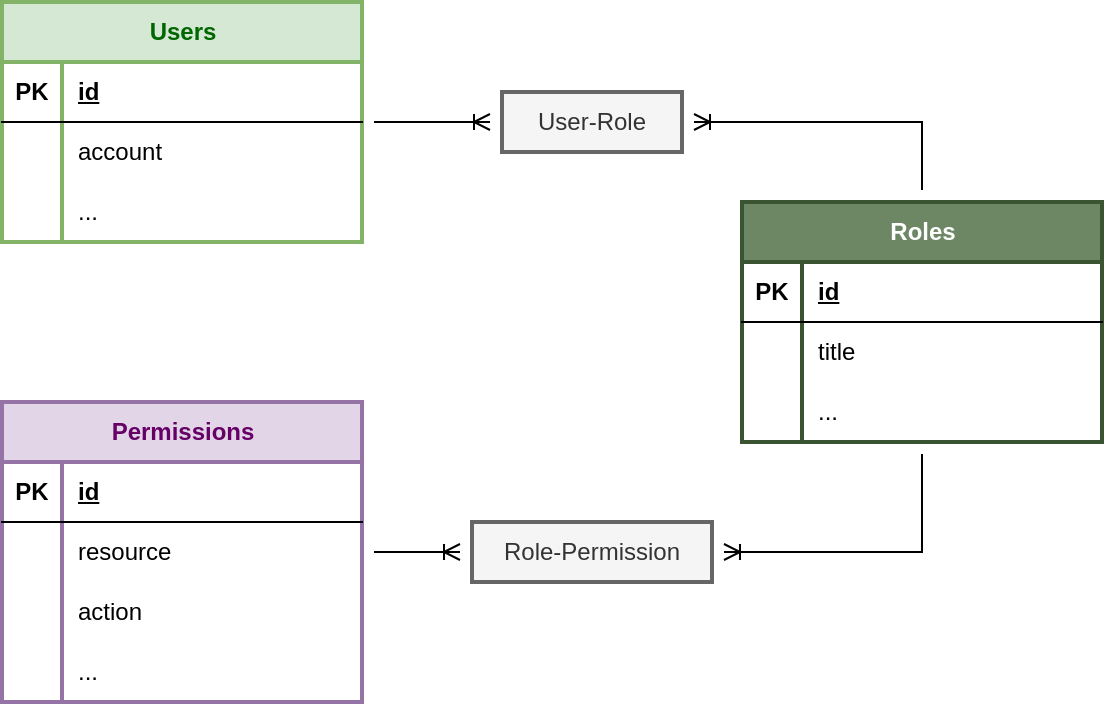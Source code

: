 <mxfile version="28.1.2">
  <diagram name="第1頁" id="w3s_0hFLEcHx1vNmT3p1">
    <mxGraphModel dx="1412" dy="879" grid="1" gridSize="10" guides="1" tooltips="1" connect="1" arrows="1" fold="1" page="1" pageScale="1" pageWidth="1169" pageHeight="827" math="0" shadow="0">
      <root>
        <mxCell id="0" />
        <mxCell id="1" parent="0" />
        <mxCell id="A8mPz_KY28Bky7J0gdrV-1" value="Users" style="shape=table;startSize=30;container=1;collapsible=1;childLayout=tableLayout;fixedRows=1;rowLines=0;fontStyle=1;align=center;resizeLast=1;html=1;rounded=0;fillColor=#d5e8d4;strokeColor=#82b366;fontColor=#006600;strokeWidth=2;" vertex="1" parent="1">
          <mxGeometry x="190" y="110" width="180" height="120" as="geometry" />
        </mxCell>
        <mxCell id="A8mPz_KY28Bky7J0gdrV-2" value="" style="shape=tableRow;horizontal=0;startSize=0;swimlaneHead=0;swimlaneBody=0;fillColor=none;collapsible=0;dropTarget=0;points=[[0,0.5],[1,0.5]];portConstraint=eastwest;top=0;left=0;right=0;bottom=1;" vertex="1" parent="A8mPz_KY28Bky7J0gdrV-1">
          <mxGeometry y="30" width="180" height="30" as="geometry" />
        </mxCell>
        <mxCell id="A8mPz_KY28Bky7J0gdrV-3" value="PK" style="shape=partialRectangle;connectable=0;fillColor=none;top=0;left=0;bottom=0;right=0;fontStyle=1;overflow=hidden;whiteSpace=wrap;html=1;" vertex="1" parent="A8mPz_KY28Bky7J0gdrV-2">
          <mxGeometry width="30" height="30" as="geometry">
            <mxRectangle width="30" height="30" as="alternateBounds" />
          </mxGeometry>
        </mxCell>
        <mxCell id="A8mPz_KY28Bky7J0gdrV-4" value="id" style="shape=partialRectangle;connectable=0;fillColor=none;top=0;left=0;bottom=0;right=0;align=left;spacingLeft=6;fontStyle=5;overflow=hidden;whiteSpace=wrap;html=1;" vertex="1" parent="A8mPz_KY28Bky7J0gdrV-2">
          <mxGeometry x="30" width="150" height="30" as="geometry">
            <mxRectangle width="150" height="30" as="alternateBounds" />
          </mxGeometry>
        </mxCell>
        <mxCell id="A8mPz_KY28Bky7J0gdrV-5" value="" style="shape=tableRow;horizontal=0;startSize=0;swimlaneHead=0;swimlaneBody=0;fillColor=none;collapsible=0;dropTarget=0;points=[[0,0.5],[1,0.5]];portConstraint=eastwest;top=0;left=0;right=0;bottom=0;" vertex="1" parent="A8mPz_KY28Bky7J0gdrV-1">
          <mxGeometry y="60" width="180" height="30" as="geometry" />
        </mxCell>
        <mxCell id="A8mPz_KY28Bky7J0gdrV-6" value="" style="shape=partialRectangle;connectable=0;fillColor=none;top=0;left=0;bottom=0;right=0;editable=1;overflow=hidden;whiteSpace=wrap;html=1;" vertex="1" parent="A8mPz_KY28Bky7J0gdrV-5">
          <mxGeometry width="30" height="30" as="geometry">
            <mxRectangle width="30" height="30" as="alternateBounds" />
          </mxGeometry>
        </mxCell>
        <mxCell id="A8mPz_KY28Bky7J0gdrV-7" value="account" style="shape=partialRectangle;connectable=0;fillColor=none;top=0;left=0;bottom=0;right=0;align=left;spacingLeft=6;overflow=hidden;whiteSpace=wrap;html=1;" vertex="1" parent="A8mPz_KY28Bky7J0gdrV-5">
          <mxGeometry x="30" width="150" height="30" as="geometry">
            <mxRectangle width="150" height="30" as="alternateBounds" />
          </mxGeometry>
        </mxCell>
        <mxCell id="A8mPz_KY28Bky7J0gdrV-8" value="" style="shape=tableRow;horizontal=0;startSize=0;swimlaneHead=0;swimlaneBody=0;fillColor=none;collapsible=0;dropTarget=0;points=[[0,0.5],[1,0.5]];portConstraint=eastwest;top=0;left=0;right=0;bottom=0;" vertex="1" parent="A8mPz_KY28Bky7J0gdrV-1">
          <mxGeometry y="90" width="180" height="30" as="geometry" />
        </mxCell>
        <mxCell id="A8mPz_KY28Bky7J0gdrV-9" value="" style="shape=partialRectangle;connectable=0;fillColor=none;top=0;left=0;bottom=0;right=0;editable=1;overflow=hidden;whiteSpace=wrap;html=1;" vertex="1" parent="A8mPz_KY28Bky7J0gdrV-8">
          <mxGeometry width="30" height="30" as="geometry">
            <mxRectangle width="30" height="30" as="alternateBounds" />
          </mxGeometry>
        </mxCell>
        <mxCell id="A8mPz_KY28Bky7J0gdrV-10" value="..." style="shape=partialRectangle;connectable=0;fillColor=none;top=0;left=0;bottom=0;right=0;align=left;spacingLeft=6;overflow=hidden;whiteSpace=wrap;html=1;" vertex="1" parent="A8mPz_KY28Bky7J0gdrV-8">
          <mxGeometry x="30" width="150" height="30" as="geometry">
            <mxRectangle width="150" height="30" as="alternateBounds" />
          </mxGeometry>
        </mxCell>
        <mxCell id="A8mPz_KY28Bky7J0gdrV-30" value="Roles" style="shape=table;startSize=30;container=1;collapsible=1;childLayout=tableLayout;fixedRows=1;rowLines=0;fontStyle=1;align=center;resizeLast=1;html=1;rounded=0;fillColor=#6d8764;fontColor=#ffffff;strokeColor=#3A5431;strokeWidth=2;" vertex="1" parent="1">
          <mxGeometry x="560" y="210" width="180" height="120" as="geometry" />
        </mxCell>
        <mxCell id="A8mPz_KY28Bky7J0gdrV-31" value="" style="shape=tableRow;horizontal=0;startSize=0;swimlaneHead=0;swimlaneBody=0;fillColor=none;collapsible=0;dropTarget=0;points=[[0,0.5],[1,0.5]];portConstraint=eastwest;top=0;left=0;right=0;bottom=1;" vertex="1" parent="A8mPz_KY28Bky7J0gdrV-30">
          <mxGeometry y="30" width="180" height="30" as="geometry" />
        </mxCell>
        <mxCell id="A8mPz_KY28Bky7J0gdrV-32" value="PK" style="shape=partialRectangle;connectable=0;fillColor=none;top=0;left=0;bottom=0;right=0;fontStyle=1;overflow=hidden;whiteSpace=wrap;html=1;" vertex="1" parent="A8mPz_KY28Bky7J0gdrV-31">
          <mxGeometry width="30" height="30" as="geometry">
            <mxRectangle width="30" height="30" as="alternateBounds" />
          </mxGeometry>
        </mxCell>
        <mxCell id="A8mPz_KY28Bky7J0gdrV-33" value="id" style="shape=partialRectangle;connectable=0;fillColor=none;top=0;left=0;bottom=0;right=0;align=left;spacingLeft=6;fontStyle=5;overflow=hidden;whiteSpace=wrap;html=1;" vertex="1" parent="A8mPz_KY28Bky7J0gdrV-31">
          <mxGeometry x="30" width="150" height="30" as="geometry">
            <mxRectangle width="150" height="30" as="alternateBounds" />
          </mxGeometry>
        </mxCell>
        <mxCell id="A8mPz_KY28Bky7J0gdrV-34" value="" style="shape=tableRow;horizontal=0;startSize=0;swimlaneHead=0;swimlaneBody=0;fillColor=none;collapsible=0;dropTarget=0;points=[[0,0.5],[1,0.5]];portConstraint=eastwest;top=0;left=0;right=0;bottom=0;" vertex="1" parent="A8mPz_KY28Bky7J0gdrV-30">
          <mxGeometry y="60" width="180" height="30" as="geometry" />
        </mxCell>
        <mxCell id="A8mPz_KY28Bky7J0gdrV-35" value="" style="shape=partialRectangle;connectable=0;fillColor=none;top=0;left=0;bottom=0;right=0;editable=1;overflow=hidden;whiteSpace=wrap;html=1;" vertex="1" parent="A8mPz_KY28Bky7J0gdrV-34">
          <mxGeometry width="30" height="30" as="geometry">
            <mxRectangle width="30" height="30" as="alternateBounds" />
          </mxGeometry>
        </mxCell>
        <mxCell id="A8mPz_KY28Bky7J0gdrV-36" value="title" style="shape=partialRectangle;connectable=0;fillColor=none;top=0;left=0;bottom=0;right=0;align=left;spacingLeft=6;overflow=hidden;whiteSpace=wrap;html=1;" vertex="1" parent="A8mPz_KY28Bky7J0gdrV-34">
          <mxGeometry x="30" width="150" height="30" as="geometry">
            <mxRectangle width="150" height="30" as="alternateBounds" />
          </mxGeometry>
        </mxCell>
        <mxCell id="A8mPz_KY28Bky7J0gdrV-37" value="" style="shape=tableRow;horizontal=0;startSize=0;swimlaneHead=0;swimlaneBody=0;fillColor=none;collapsible=0;dropTarget=0;points=[[0,0.5],[1,0.5]];portConstraint=eastwest;top=0;left=0;right=0;bottom=0;" vertex="1" parent="A8mPz_KY28Bky7J0gdrV-30">
          <mxGeometry y="90" width="180" height="30" as="geometry" />
        </mxCell>
        <mxCell id="A8mPz_KY28Bky7J0gdrV-38" value="" style="shape=partialRectangle;connectable=0;fillColor=none;top=0;left=0;bottom=0;right=0;editable=1;overflow=hidden;whiteSpace=wrap;html=1;" vertex="1" parent="A8mPz_KY28Bky7J0gdrV-37">
          <mxGeometry width="30" height="30" as="geometry">
            <mxRectangle width="30" height="30" as="alternateBounds" />
          </mxGeometry>
        </mxCell>
        <mxCell id="A8mPz_KY28Bky7J0gdrV-39" value="..." style="shape=partialRectangle;connectable=0;fillColor=none;top=0;left=0;bottom=0;right=0;align=left;spacingLeft=6;overflow=hidden;whiteSpace=wrap;html=1;" vertex="1" parent="A8mPz_KY28Bky7J0gdrV-37">
          <mxGeometry x="30" width="150" height="30" as="geometry">
            <mxRectangle width="150" height="30" as="alternateBounds" />
          </mxGeometry>
        </mxCell>
        <mxCell id="A8mPz_KY28Bky7J0gdrV-40" value="Permissions" style="shape=table;startSize=30;container=1;collapsible=1;childLayout=tableLayout;fixedRows=1;rowLines=0;fontStyle=1;align=center;resizeLast=1;html=1;rounded=0;fillColor=#e1d5e7;strokeColor=#9673a6;fontColor=#660066;strokeWidth=2;" vertex="1" parent="1">
          <mxGeometry x="190" y="310" width="180" height="150" as="geometry" />
        </mxCell>
        <mxCell id="A8mPz_KY28Bky7J0gdrV-41" value="" style="shape=tableRow;horizontal=0;startSize=0;swimlaneHead=0;swimlaneBody=0;fillColor=none;collapsible=0;dropTarget=0;points=[[0,0.5],[1,0.5]];portConstraint=eastwest;top=0;left=0;right=0;bottom=1;" vertex="1" parent="A8mPz_KY28Bky7J0gdrV-40">
          <mxGeometry y="30" width="180" height="30" as="geometry" />
        </mxCell>
        <mxCell id="A8mPz_KY28Bky7J0gdrV-42" value="PK" style="shape=partialRectangle;connectable=0;fillColor=none;top=0;left=0;bottom=0;right=0;fontStyle=1;overflow=hidden;whiteSpace=wrap;html=1;" vertex="1" parent="A8mPz_KY28Bky7J0gdrV-41">
          <mxGeometry width="30" height="30" as="geometry">
            <mxRectangle width="30" height="30" as="alternateBounds" />
          </mxGeometry>
        </mxCell>
        <mxCell id="A8mPz_KY28Bky7J0gdrV-43" value="id" style="shape=partialRectangle;connectable=0;fillColor=none;top=0;left=0;bottom=0;right=0;align=left;spacingLeft=6;fontStyle=5;overflow=hidden;whiteSpace=wrap;html=1;" vertex="1" parent="A8mPz_KY28Bky7J0gdrV-41">
          <mxGeometry x="30" width="150" height="30" as="geometry">
            <mxRectangle width="150" height="30" as="alternateBounds" />
          </mxGeometry>
        </mxCell>
        <mxCell id="A8mPz_KY28Bky7J0gdrV-44" value="" style="shape=tableRow;horizontal=0;startSize=0;swimlaneHead=0;swimlaneBody=0;fillColor=none;collapsible=0;dropTarget=0;points=[[0,0.5],[1,0.5]];portConstraint=eastwest;top=0;left=0;right=0;bottom=0;" vertex="1" parent="A8mPz_KY28Bky7J0gdrV-40">
          <mxGeometry y="60" width="180" height="30" as="geometry" />
        </mxCell>
        <mxCell id="A8mPz_KY28Bky7J0gdrV-45" value="" style="shape=partialRectangle;connectable=0;fillColor=none;top=0;left=0;bottom=0;right=0;editable=1;overflow=hidden;whiteSpace=wrap;html=1;" vertex="1" parent="A8mPz_KY28Bky7J0gdrV-44">
          <mxGeometry width="30" height="30" as="geometry">
            <mxRectangle width="30" height="30" as="alternateBounds" />
          </mxGeometry>
        </mxCell>
        <mxCell id="A8mPz_KY28Bky7J0gdrV-46" value="resource" style="shape=partialRectangle;connectable=0;fillColor=none;top=0;left=0;bottom=0;right=0;align=left;spacingLeft=6;overflow=hidden;whiteSpace=wrap;html=1;" vertex="1" parent="A8mPz_KY28Bky7J0gdrV-44">
          <mxGeometry x="30" width="150" height="30" as="geometry">
            <mxRectangle width="150" height="30" as="alternateBounds" />
          </mxGeometry>
        </mxCell>
        <mxCell id="A8mPz_KY28Bky7J0gdrV-47" value="" style="shape=tableRow;horizontal=0;startSize=0;swimlaneHead=0;swimlaneBody=0;fillColor=none;collapsible=0;dropTarget=0;points=[[0,0.5],[1,0.5]];portConstraint=eastwest;top=0;left=0;right=0;bottom=0;" vertex="1" parent="A8mPz_KY28Bky7J0gdrV-40">
          <mxGeometry y="90" width="180" height="30" as="geometry" />
        </mxCell>
        <mxCell id="A8mPz_KY28Bky7J0gdrV-48" value="" style="shape=partialRectangle;connectable=0;fillColor=none;top=0;left=0;bottom=0;right=0;editable=1;overflow=hidden;whiteSpace=wrap;html=1;" vertex="1" parent="A8mPz_KY28Bky7J0gdrV-47">
          <mxGeometry width="30" height="30" as="geometry">
            <mxRectangle width="30" height="30" as="alternateBounds" />
          </mxGeometry>
        </mxCell>
        <mxCell id="A8mPz_KY28Bky7J0gdrV-49" value="action" style="shape=partialRectangle;connectable=0;fillColor=none;top=0;left=0;bottom=0;right=0;align=left;spacingLeft=6;overflow=hidden;whiteSpace=wrap;html=1;" vertex="1" parent="A8mPz_KY28Bky7J0gdrV-47">
          <mxGeometry x="30" width="150" height="30" as="geometry">
            <mxRectangle width="150" height="30" as="alternateBounds" />
          </mxGeometry>
        </mxCell>
        <mxCell id="A8mPz_KY28Bky7J0gdrV-50" style="shape=tableRow;horizontal=0;startSize=0;swimlaneHead=0;swimlaneBody=0;fillColor=none;collapsible=0;dropTarget=0;points=[[0,0.5],[1,0.5]];portConstraint=eastwest;top=0;left=0;right=0;bottom=0;" vertex="1" parent="A8mPz_KY28Bky7J0gdrV-40">
          <mxGeometry y="120" width="180" height="30" as="geometry" />
        </mxCell>
        <mxCell id="A8mPz_KY28Bky7J0gdrV-51" style="shape=partialRectangle;connectable=0;fillColor=none;top=0;left=0;bottom=0;right=0;editable=1;overflow=hidden;whiteSpace=wrap;html=1;" vertex="1" parent="A8mPz_KY28Bky7J0gdrV-50">
          <mxGeometry width="30" height="30" as="geometry">
            <mxRectangle width="30" height="30" as="alternateBounds" />
          </mxGeometry>
        </mxCell>
        <mxCell id="A8mPz_KY28Bky7J0gdrV-52" value="..." style="shape=partialRectangle;connectable=0;fillColor=none;top=0;left=0;bottom=0;right=0;align=left;spacingLeft=6;overflow=hidden;whiteSpace=wrap;html=1;" vertex="1" parent="A8mPz_KY28Bky7J0gdrV-50">
          <mxGeometry x="30" width="150" height="30" as="geometry">
            <mxRectangle width="150" height="30" as="alternateBounds" />
          </mxGeometry>
        </mxCell>
        <mxCell id="A8mPz_KY28Bky7J0gdrV-53" value="User-Role" style="whiteSpace=wrap;html=1;align=center;fillColor=#f5f5f5;strokeColor=#666666;fontColor=#333333;strokeWidth=2;" vertex="1" parent="1">
          <mxGeometry x="440" y="155" width="90" height="30" as="geometry" />
        </mxCell>
        <mxCell id="A8mPz_KY28Bky7J0gdrV-54" value="Role-Permission" style="whiteSpace=wrap;html=1;align=center;fillColor=#f5f5f5;fontColor=#333333;strokeColor=#666666;strokeWidth=2;" vertex="1" parent="1">
          <mxGeometry x="425" y="370" width="120" height="30" as="geometry" />
        </mxCell>
        <mxCell id="A8mPz_KY28Bky7J0gdrV-55" value="" style="fontSize=12;html=1;endArrow=ERoneToMany;rounded=0;strokeColor=default;align=center;verticalAlign=middle;fontFamily=Helvetica;fontColor=default;labelBackgroundColor=default;sourcePerimeterSpacing=6;targetPerimeterSpacing=6;edgeStyle=entityRelationEdgeStyle;" edge="1" parent="1" source="A8mPz_KY28Bky7J0gdrV-1" target="A8mPz_KY28Bky7J0gdrV-53">
          <mxGeometry width="100" height="100" relative="1" as="geometry">
            <mxPoint x="530" y="500" as="sourcePoint" />
            <mxPoint x="630" y="400" as="targetPoint" />
          </mxGeometry>
        </mxCell>
        <mxCell id="A8mPz_KY28Bky7J0gdrV-57" value="" style="fontSize=12;html=1;endArrow=ERoneToMany;rounded=0;sourcePerimeterSpacing=6;targetPerimeterSpacing=6;edgeStyle=orthogonalEdgeStyle;" edge="1" parent="1" source="A8mPz_KY28Bky7J0gdrV-30" target="A8mPz_KY28Bky7J0gdrV-53">
          <mxGeometry width="100" height="100" relative="1" as="geometry">
            <mxPoint x="440" y="260" as="sourcePoint" />
            <mxPoint x="520" y="275" as="targetPoint" />
            <Array as="points">
              <mxPoint x="650" y="170" />
            </Array>
          </mxGeometry>
        </mxCell>
        <mxCell id="A8mPz_KY28Bky7J0gdrV-58" value="" style="fontSize=12;html=1;endArrow=ERoneToMany;rounded=0;strokeColor=default;align=center;verticalAlign=middle;fontFamily=Helvetica;fontColor=default;labelBackgroundColor=default;sourcePerimeterSpacing=6;targetPerimeterSpacing=6;edgeStyle=entityRelationEdgeStyle;" edge="1" parent="1" source="A8mPz_KY28Bky7J0gdrV-40" target="A8mPz_KY28Bky7J0gdrV-54">
          <mxGeometry width="100" height="100" relative="1" as="geometry">
            <mxPoint x="680" y="180" as="sourcePoint" />
            <mxPoint x="590" y="60" as="targetPoint" />
          </mxGeometry>
        </mxCell>
        <mxCell id="A8mPz_KY28Bky7J0gdrV-59" value="" style="fontSize=12;html=1;endArrow=ERoneToMany;rounded=0;strokeColor=default;align=center;verticalAlign=middle;fontFamily=Helvetica;fontColor=default;labelBackgroundColor=default;sourcePerimeterSpacing=6;targetPerimeterSpacing=6;edgeStyle=elbowEdgeStyle;" edge="1" parent="1" source="A8mPz_KY28Bky7J0gdrV-30" target="A8mPz_KY28Bky7J0gdrV-54">
          <mxGeometry width="100" height="100" relative="1" as="geometry">
            <mxPoint x="720" y="290" as="sourcePoint" />
            <mxPoint x="630" y="220" as="targetPoint" />
            <Array as="points">
              <mxPoint x="650" y="360" />
            </Array>
          </mxGeometry>
        </mxCell>
      </root>
    </mxGraphModel>
  </diagram>
</mxfile>
